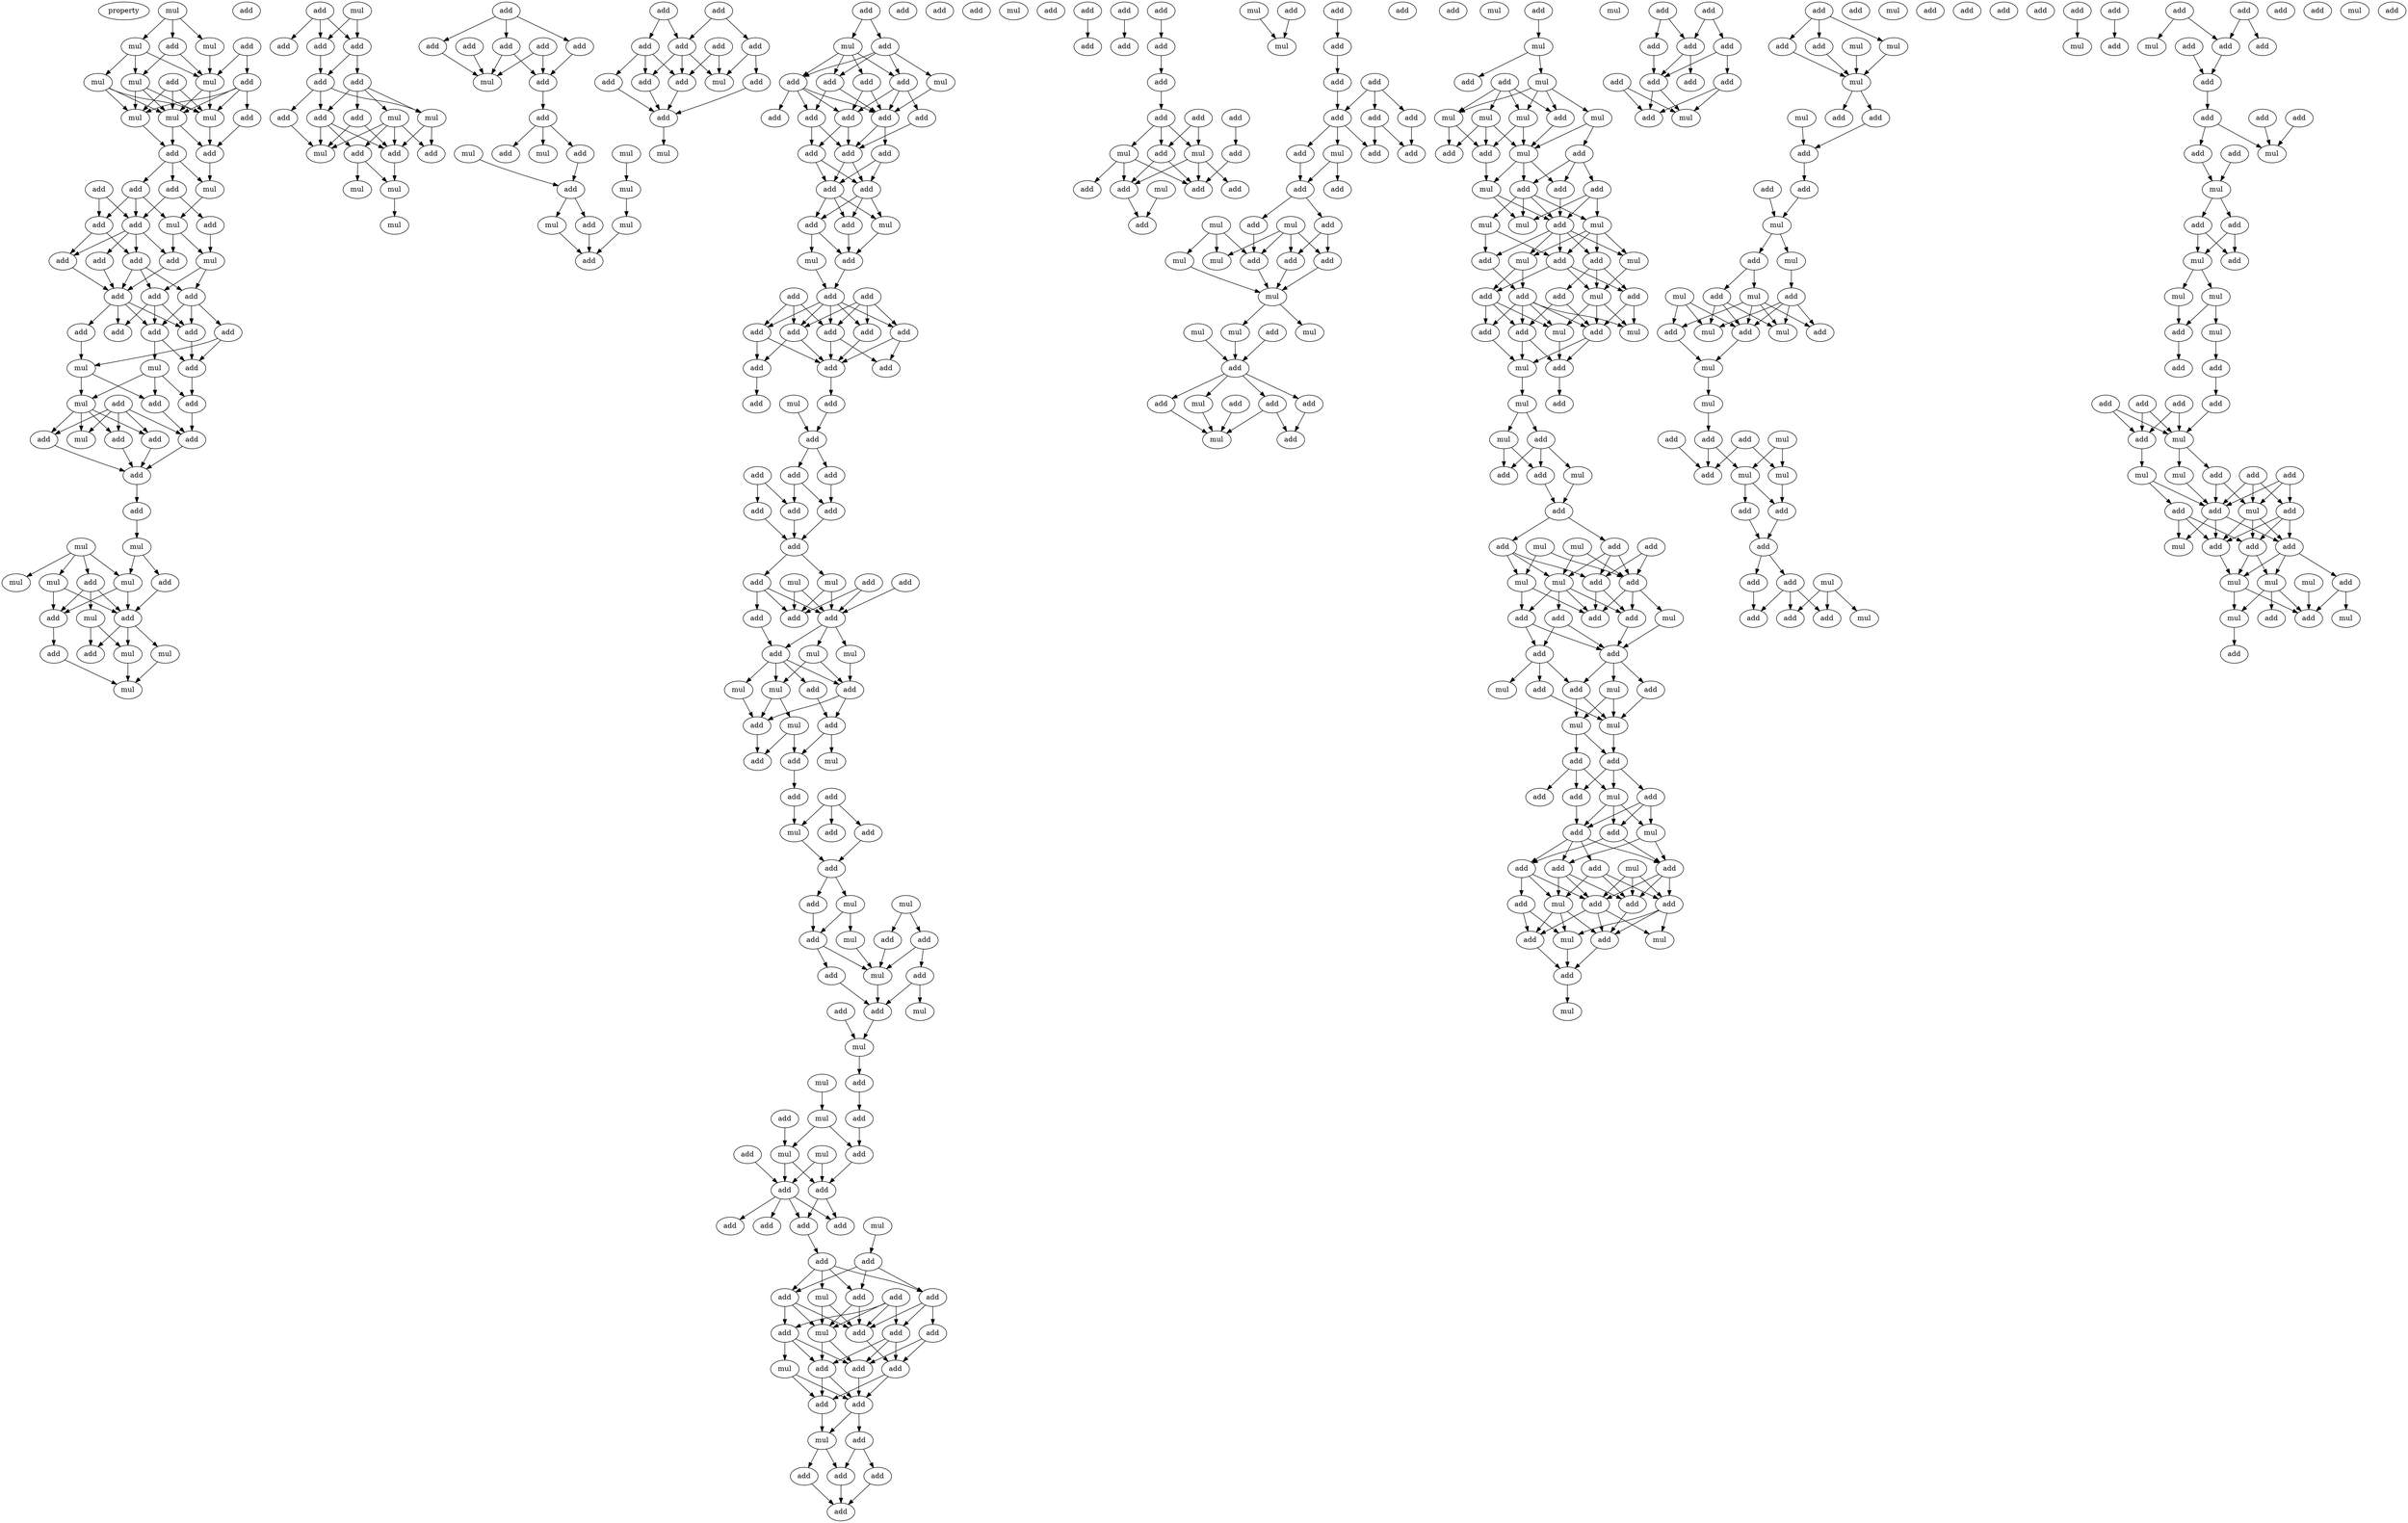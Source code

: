 digraph {
    node [fontcolor=black]
    property [mul=2,lf=1.3]
    0 [ label = mul ];
    1 [ label = mul ];
    2 [ label = add ];
    3 [ label = add ];
    4 [ label = mul ];
    5 [ label = add ];
    6 [ label = mul ];
    7 [ label = add ];
    8 [ label = mul ];
    9 [ label = mul ];
    10 [ label = add ];
    11 [ label = mul ];
    12 [ label = mul ];
    13 [ label = mul ];
    14 [ label = add ];
    15 [ label = add ];
    16 [ label = add ];
    17 [ label = add ];
    18 [ label = mul ];
    19 [ label = add ];
    20 [ label = add ];
    21 [ label = mul ];
    22 [ label = add ];
    23 [ label = add ];
    24 [ label = add ];
    25 [ label = mul ];
    26 [ label = add ];
    27 [ label = add ];
    28 [ label = add ];
    29 [ label = add ];
    30 [ label = add ];
    31 [ label = add ];
    32 [ label = add ];
    33 [ label = add ];
    34 [ label = add ];
    35 [ label = add ];
    36 [ label = add ];
    37 [ label = add ];
    38 [ label = mul ];
    39 [ label = mul ];
    40 [ label = add ];
    41 [ label = mul ];
    42 [ label = add ];
    43 [ label = add ];
    44 [ label = add ];
    45 [ label = add ];
    46 [ label = mul ];
    47 [ label = add ];
    48 [ label = add ];
    49 [ label = add ];
    50 [ label = add ];
    51 [ label = mul ];
    52 [ label = mul ];
    53 [ label = add ];
    54 [ label = mul ];
    55 [ label = add ];
    56 [ label = mul ];
    57 [ label = mul ];
    58 [ label = add ];
    59 [ label = mul ];
    60 [ label = add ];
    61 [ label = mul ];
    62 [ label = add ];
    63 [ label = add ];
    64 [ label = mul ];
    65 [ label = add ];
    66 [ label = mul ];
    67 [ label = add ];
    68 [ label = mul ];
    69 [ label = add ];
    70 [ label = add ];
    71 [ label = add ];
    72 [ label = add ];
    73 [ label = add ];
    74 [ label = mul ];
    75 [ label = mul ];
    76 [ label = add ];
    77 [ label = add ];
    78 [ label = add ];
    79 [ label = add ];
    80 [ label = mul ];
    81 [ label = add ];
    82 [ label = add ];
    83 [ label = mul ];
    84 [ label = mul ];
    85 [ label = mul ];
    86 [ label = add ];
    87 [ label = add ];
    88 [ label = add ];
    89 [ label = add ];
    90 [ label = add ];
    91 [ label = add ];
    92 [ label = mul ];
    93 [ label = add ];
    94 [ label = add ];
    95 [ label = add ];
    96 [ label = add ];
    97 [ label = mul ];
    98 [ label = mul ];
    99 [ label = mul ];
    100 [ label = add ];
    101 [ label = mul ];
    102 [ label = add ];
    103 [ label = mul ];
    104 [ label = mul ];
    105 [ label = add ];
    106 [ label = add ];
    107 [ label = add ];
    108 [ label = add ];
    109 [ label = add ];
    110 [ label = add ];
    111 [ label = add ];
    112 [ label = mul ];
    113 [ label = add ];
    114 [ label = add ];
    115 [ label = add ];
    116 [ label = add ];
    117 [ label = add ];
    118 [ label = mul ];
    119 [ label = add ];
    120 [ label = mul ];
    121 [ label = add ];
    122 [ label = add ];
    123 [ label = add ];
    124 [ label = mul ];
    125 [ label = add ];
    126 [ label = add ];
    127 [ label = add ];
    128 [ label = add ];
    129 [ label = add ];
    130 [ label = add ];
    131 [ label = add ];
    132 [ label = add ];
    133 [ label = add ];
    134 [ label = add ];
    135 [ label = add ];
    136 [ label = add ];
    137 [ label = add ];
    138 [ label = mul ];
    139 [ label = add ];
    140 [ label = mul ];
    141 [ label = add ];
    142 [ label = add ];
    143 [ label = add ];
    144 [ label = add ];
    145 [ label = add ];
    146 [ label = add ];
    147 [ label = add ];
    148 [ label = add ];
    149 [ label = add ];
    150 [ label = add ];
    151 [ label = add ];
    152 [ label = add ];
    153 [ label = add ];
    154 [ label = add ];
    155 [ label = mul ];
    156 [ label = add ];
    157 [ label = add ];
    158 [ label = add ];
    159 [ label = add ];
    160 [ label = add ];
    161 [ label = add ];
    162 [ label = add ];
    163 [ label = add ];
    164 [ label = add ];
    165 [ label = add ];
    166 [ label = add ];
    167 [ label = mul ];
    168 [ label = mul ];
    169 [ label = add ];
    170 [ label = add ];
    171 [ label = add ];
    172 [ label = add ];
    173 [ label = mul ];
    174 [ label = mul ];
    175 [ label = add ];
    176 [ label = mul ];
    177 [ label = add ];
    178 [ label = add ];
    179 [ label = mul ];
    180 [ label = add ];
    181 [ label = mul ];
    182 [ label = add ];
    183 [ label = mul ];
    184 [ label = add ];
    185 [ label = add ];
    186 [ label = add ];
    187 [ label = add ];
    188 [ label = add ];
    189 [ label = mul ];
    190 [ label = add ];
    191 [ label = add ];
    192 [ label = add ];
    193 [ label = add ];
    194 [ label = mul ];
    195 [ label = add ];
    196 [ label = mul ];
    197 [ label = mul ];
    198 [ label = add ];
    199 [ label = add ];
    200 [ label = add ];
    201 [ label = mul ];
    202 [ label = add ];
    203 [ label = add ];
    204 [ label = add ];
    205 [ label = mul ];
    206 [ label = add ];
    207 [ label = mul ];
    208 [ label = mul ];
    209 [ label = add ];
    210 [ label = mul ];
    211 [ label = add ];
    212 [ label = mul ];
    213 [ label = add ];
    214 [ label = mul ];
    215 [ label = add ];
    216 [ label = mul ];
    217 [ label = add ];
    218 [ label = add ];
    219 [ label = add ];
    220 [ label = add ];
    221 [ label = mul ];
    222 [ label = add ];
    223 [ label = add ];
    224 [ label = add ];
    225 [ label = add ];
    226 [ label = add ];
    227 [ label = add ];
    228 [ label = add ];
    229 [ label = mul ];
    230 [ label = add ];
    231 [ label = add ];
    232 [ label = add ];
    233 [ label = add ];
    234 [ label = add ];
    235 [ label = add ];
    236 [ label = mul ];
    237 [ label = add ];
    238 [ label = add ];
    239 [ label = mul ];
    240 [ label = add ];
    241 [ label = add ];
    242 [ label = add ];
    243 [ label = add ];
    244 [ label = mul ];
    245 [ label = add ];
    246 [ label = add ];
    247 [ label = add ];
    248 [ label = add ];
    249 [ label = add ];
    250 [ label = add ];
    251 [ label = add ];
    252 [ label = add ];
    253 [ label = add ];
    254 [ label = add ];
    255 [ label = mul ];
    256 [ label = add ];
    257 [ label = add ];
    258 [ label = mul ];
    259 [ label = add ];
    260 [ label = add ];
    261 [ label = add ];
    262 [ label = add ];
    263 [ label = mul ];
    264 [ label = add ];
    265 [ label = add ];
    266 [ label = mul ];
    267 [ label = add ];
    268 [ label = add ];
    269 [ label = mul ];
    270 [ label = add ];
    271 [ label = add ];
    272 [ label = add ];
    273 [ label = add ];
    274 [ label = add ];
    275 [ label = add ];
    276 [ label = add ];
    277 [ label = add ];
    278 [ label = add ];
    279 [ label = add ];
    280 [ label = add ];
    281 [ label = add ];
    282 [ label = mul ];
    283 [ label = add ];
    284 [ label = add ];
    285 [ label = add ];
    286 [ label = add ];
    287 [ label = add ];
    288 [ label = add ];
    289 [ label = add ];
    290 [ label = mul ];
    291 [ label = mul ];
    292 [ label = mul ];
    293 [ label = add ];
    294 [ label = mul ];
    295 [ label = add ];
    296 [ label = add ];
    297 [ label = mul ];
    298 [ label = mul ];
    299 [ label = mul ];
    300 [ label = mul ];
    301 [ label = add ];
    302 [ label = mul ];
    303 [ label = add ];
    304 [ label = add ];
    305 [ label = add ];
    306 [ label = mul ];
    307 [ label = add ];
    308 [ label = add ];
    309 [ label = add ];
    310 [ label = mul ];
    311 [ label = add ];
    312 [ label = mul ];
    313 [ label = add ];
    314 [ label = mul ];
    315 [ label = add ];
    316 [ label = mul ];
    317 [ label = mul ];
    318 [ label = add ];
    319 [ label = mul ];
    320 [ label = mul ];
    321 [ label = add ];
    322 [ label = mul ];
    323 [ label = add ];
    324 [ label = add ];
    325 [ label = mul ];
    326 [ label = add ];
    327 [ label = add ];
    328 [ label = add ];
    329 [ label = mul ];
    330 [ label = mul ];
    331 [ label = add ];
    332 [ label = mul ];
    333 [ label = mul ];
    334 [ label = add ];
    335 [ label = mul ];
    336 [ label = add ];
    337 [ label = add ];
    338 [ label = add ];
    339 [ label = mul ];
    340 [ label = add ];
    341 [ label = add ];
    342 [ label = add ];
    343 [ label = add ];
    344 [ label = add ];
    345 [ label = mul ];
    346 [ label = mul ];
    347 [ label = add ];
    348 [ label = mul ];
    349 [ label = add ];
    350 [ label = mul ];
    351 [ label = add ];
    352 [ label = mul ];
    353 [ label = add ];
    354 [ label = mul ];
    355 [ label = add ];
    356 [ label = mul ];
    357 [ label = add ];
    358 [ label = add ];
    359 [ label = mul ];
    360 [ label = add ];
    361 [ label = add ];
    362 [ label = mul ];
    363 [ label = add ];
    364 [ label = mul ];
    365 [ label = add ];
    366 [ label = add ];
    367 [ label = mul ];
    368 [ label = add ];
    369 [ label = add ];
    370 [ label = add ];
    371 [ label = mul ];
    372 [ label = add ];
    373 [ label = add ];
    374 [ label = add ];
    375 [ label = add ];
    376 [ label = mul ];
    377 [ label = add ];
    378 [ label = add ];
    379 [ label = mul ];
    380 [ label = mul ];
    381 [ label = mul ];
    382 [ label = add ];
    383 [ label = add ];
    384 [ label = add ];
    385 [ label = add ];
    386 [ label = add ];
    387 [ label = mul ];
    388 [ label = add ];
    389 [ label = add ];
    390 [ label = mul ];
    391 [ label = add ];
    392 [ label = mul ];
    393 [ label = add ];
    394 [ label = add ];
    395 [ label = add ];
    396 [ label = add ];
    397 [ label = mul ];
    398 [ label = add ];
    399 [ label = add ];
    400 [ label = add ];
    401 [ label = add ];
    402 [ label = mul ];
    403 [ label = add ];
    404 [ label = mul ];
    405 [ label = add ];
    406 [ label = add ];
    407 [ label = mul ];
    408 [ label = add ];
    409 [ label = add ];
    410 [ label = add ];
    411 [ label = add ];
    412 [ label = add ];
    413 [ label = add ];
    414 [ label = add ];
    415 [ label = add ];
    416 [ label = add ];
    417 [ label = mul ];
    418 [ label = add ];
    419 [ label = add ];
    420 [ label = add ];
    421 [ label = add ];
    422 [ label = mul ];
    423 [ label = mul ];
    424 [ label = mul ];
    425 [ label = mul ];
    426 [ label = add ];
    427 [ label = mul ];
    428 [ label = add ];
    429 [ label = add ];
    430 [ label = add ];
    431 [ label = add ];
    432 [ label = add ];
    433 [ label = add ];
    434 [ label = mul ];
    435 [ label = add ];
    436 [ label = mul ];
    437 [ label = add ];
    438 [ label = add ];
    439 [ label = mul ];
    440 [ label = mul ];
    441 [ label = add ];
    442 [ label = add ];
    443 [ label = add ];
    444 [ label = add ];
    445 [ label = mul ];
    446 [ label = mul ];
    447 [ label = mul ];
    448 [ label = mul ];
    449 [ label = add ];
    450 [ label = mul ];
    451 [ label = add ];
    452 [ label = add ];
    453 [ label = add ];
    454 [ label = mul ];
    455 [ label = mul ];
    456 [ label = add ];
    457 [ label = add ];
    458 [ label = add ];
    459 [ label = add ];
    460 [ label = add ];
    461 [ label = add ];
    462 [ label = mul ];
    463 [ label = add ];
    464 [ label = mul ];
    465 [ label = add ];
    466 [ label = add ];
    467 [ label = add ];
    468 [ label = mul ];
    469 [ label = add ];
    470 [ label = add ];
    471 [ label = add ];
    472 [ label = add ];
    473 [ label = add ];
    474 [ label = mul ];
    475 [ label = add ];
    476 [ label = add ];
    477 [ label = add ];
    478 [ label = add ];
    479 [ label = add ];
    480 [ label = add ];
    481 [ label = add ];
    482 [ label = add ];
    483 [ label = add ];
    484 [ label = add ];
    485 [ label = mul ];
    486 [ label = mul ];
    487 [ label = add ];
    488 [ label = add ];
    489 [ label = mul ];
    490 [ label = add ];
    491 [ label = mul ];
    492 [ label = mul ];
    493 [ label = mul ];
    494 [ label = mul ];
    495 [ label = add ];
    496 [ label = add ];
    497 [ label = add ];
    498 [ label = add ];
    499 [ label = add ];
    500 [ label = add ];
    501 [ label = add ];
    502 [ label = add ];
    503 [ label = mul ];
    504 [ label = add ];
    505 [ label = mul ];
    506 [ label = mul ];
    507 [ label = add ];
    508 [ label = add ];
    509 [ label = add ];
    510 [ label = add ];
    511 [ label = mul ];
    512 [ label = add ];
    513 [ label = add ];
    514 [ label = mul ];
    515 [ label = add ];
    516 [ label = add ];
    517 [ label = add ];
    518 [ label = mul ];
    519 [ label = mul ];
    520 [ label = add ];
    521 [ label = mul ];
    522 [ label = add ];
    523 [ label = add ];
    524 [ label = mul ];
    525 [ label = mul ];
    526 [ label = add ];
    0 -> 1 [ name = 0 ];
    0 -> 2 [ name = 1 ];
    0 -> 4 [ name = 2 ];
    1 -> 6 [ name = 3 ];
    1 -> 8 [ name = 4 ];
    1 -> 9 [ name = 5 ];
    2 -> 6 [ name = 6 ];
    2 -> 8 [ name = 7 ];
    3 -> 5 [ name = 8 ];
    3 -> 6 [ name = 9 ];
    4 -> 6 [ name = 10 ];
    5 -> 10 [ name = 11 ];
    5 -> 11 [ name = 12 ];
    5 -> 12 [ name = 13 ];
    5 -> 13 [ name = 14 ];
    6 -> 12 [ name = 15 ];
    6 -> 13 [ name = 16 ];
    7 -> 11 [ name = 17 ];
    7 -> 12 [ name = 18 ];
    7 -> 13 [ name = 19 ];
    8 -> 11 [ name = 20 ];
    8 -> 12 [ name = 21 ];
    8 -> 13 [ name = 22 ];
    9 -> 11 [ name = 23 ];
    9 -> 12 [ name = 24 ];
    9 -> 13 [ name = 25 ];
    10 -> 14 [ name = 26 ];
    11 -> 15 [ name = 27 ];
    12 -> 14 [ name = 28 ];
    13 -> 14 [ name = 29 ];
    13 -> 15 [ name = 30 ];
    14 -> 18 [ name = 31 ];
    15 -> 16 [ name = 32 ];
    15 -> 17 [ name = 33 ];
    15 -> 18 [ name = 34 ];
    16 -> 20 [ name = 35 ];
    16 -> 21 [ name = 36 ];
    16 -> 22 [ name = 37 ];
    17 -> 20 [ name = 38 ];
    17 -> 23 [ name = 39 ];
    18 -> 21 [ name = 40 ];
    19 -> 20 [ name = 41 ];
    19 -> 22 [ name = 42 ];
    20 -> 24 [ name = 43 ];
    20 -> 26 [ name = 44 ];
    20 -> 27 [ name = 45 ];
    20 -> 28 [ name = 46 ];
    21 -> 24 [ name = 47 ];
    21 -> 25 [ name = 48 ];
    22 -> 27 [ name = 49 ];
    22 -> 28 [ name = 50 ];
    23 -> 25 [ name = 51 ];
    24 -> 30 [ name = 52 ];
    25 -> 29 [ name = 53 ];
    25 -> 31 [ name = 54 ];
    26 -> 30 [ name = 55 ];
    27 -> 30 [ name = 56 ];
    28 -> 29 [ name = 57 ];
    28 -> 30 [ name = 58 ];
    28 -> 31 [ name = 59 ];
    29 -> 33 [ name = 60 ];
    29 -> 35 [ name = 61 ];
    29 -> 36 [ name = 62 ];
    30 -> 32 [ name = 63 ];
    30 -> 33 [ name = 64 ];
    30 -> 34 [ name = 65 ];
    30 -> 35 [ name = 66 ];
    31 -> 32 [ name = 67 ];
    31 -> 33 [ name = 68 ];
    31 -> 35 [ name = 69 ];
    33 -> 37 [ name = 70 ];
    34 -> 39 [ name = 71 ];
    35 -> 37 [ name = 72 ];
    35 -> 38 [ name = 73 ];
    36 -> 37 [ name = 74 ];
    36 -> 39 [ name = 75 ];
    37 -> 40 [ name = 76 ];
    38 -> 40 [ name = 77 ];
    38 -> 41 [ name = 78 ];
    38 -> 42 [ name = 79 ];
    39 -> 41 [ name = 80 ];
    39 -> 42 [ name = 81 ];
    40 -> 48 [ name = 82 ];
    41 -> 44 [ name = 83 ];
    41 -> 45 [ name = 84 ];
    41 -> 46 [ name = 85 ];
    41 -> 47 [ name = 86 ];
    42 -> 48 [ name = 87 ];
    43 -> 44 [ name = 88 ];
    43 -> 45 [ name = 89 ];
    43 -> 46 [ name = 90 ];
    43 -> 47 [ name = 91 ];
    43 -> 48 [ name = 92 ];
    44 -> 49 [ name = 93 ];
    45 -> 49 [ name = 94 ];
    47 -> 49 [ name = 95 ];
    48 -> 49 [ name = 96 ];
    49 -> 50 [ name = 97 ];
    50 -> 52 [ name = 98 ];
    51 -> 53 [ name = 99 ];
    51 -> 54 [ name = 100 ];
    51 -> 56 [ name = 101 ];
    51 -> 57 [ name = 102 ];
    52 -> 55 [ name = 103 ];
    52 -> 56 [ name = 104 ];
    53 -> 58 [ name = 105 ];
    53 -> 59 [ name = 106 ];
    53 -> 60 [ name = 107 ];
    54 -> 58 [ name = 108 ];
    54 -> 60 [ name = 109 ];
    55 -> 60 [ name = 110 ];
    56 -> 58 [ name = 111 ];
    56 -> 60 [ name = 112 ];
    58 -> 62 [ name = 113 ];
    59 -> 61 [ name = 114 ];
    59 -> 65 [ name = 115 ];
    60 -> 61 [ name = 116 ];
    60 -> 64 [ name = 117 ];
    60 -> 65 [ name = 118 ];
    61 -> 66 [ name = 119 ];
    62 -> 66 [ name = 120 ];
    64 -> 66 [ name = 121 ];
    67 -> 69 [ name = 122 ];
    67 -> 70 [ name = 123 ];
    67 -> 71 [ name = 124 ];
    68 -> 70 [ name = 125 ];
    68 -> 71 [ name = 126 ];
    70 -> 72 [ name = 127 ];
    71 -> 72 [ name = 128 ];
    71 -> 73 [ name = 129 ];
    72 -> 74 [ name = 130 ];
    72 -> 77 [ name = 131 ];
    72 -> 78 [ name = 132 ];
    73 -> 74 [ name = 133 ];
    73 -> 75 [ name = 134 ];
    73 -> 76 [ name = 135 ];
    73 -> 77 [ name = 136 ];
    74 -> 79 [ name = 137 ];
    74 -> 82 [ name = 138 ];
    75 -> 79 [ name = 139 ];
    75 -> 80 [ name = 140 ];
    75 -> 81 [ name = 141 ];
    75 -> 82 [ name = 142 ];
    76 -> 79 [ name = 143 ];
    76 -> 80 [ name = 144 ];
    77 -> 79 [ name = 145 ];
    77 -> 80 [ name = 146 ];
    77 -> 81 [ name = 147 ];
    78 -> 80 [ name = 148 ];
    79 -> 83 [ name = 149 ];
    81 -> 83 [ name = 150 ];
    81 -> 84 [ name = 151 ];
    83 -> 85 [ name = 152 ];
    86 -> 87 [ name = 153 ];
    86 -> 89 [ name = 154 ];
    86 -> 90 [ name = 155 ];
    87 -> 92 [ name = 156 ];
    87 -> 93 [ name = 157 ];
    88 -> 92 [ name = 158 ];
    89 -> 92 [ name = 159 ];
    90 -> 93 [ name = 160 ];
    91 -> 92 [ name = 161 ];
    91 -> 93 [ name = 162 ];
    93 -> 94 [ name = 163 ];
    94 -> 95 [ name = 164 ];
    94 -> 96 [ name = 165 ];
    94 -> 97 [ name = 166 ];
    95 -> 100 [ name = 167 ];
    98 -> 100 [ name = 168 ];
    99 -> 101 [ name = 169 ];
    100 -> 102 [ name = 170 ];
    100 -> 104 [ name = 171 ];
    101 -> 103 [ name = 172 ];
    102 -> 105 [ name = 173 ];
    103 -> 105 [ name = 174 ];
    104 -> 105 [ name = 175 ];
    106 -> 109 [ name = 176 ];
    106 -> 110 [ name = 177 ];
    107 -> 109 [ name = 178 ];
    107 -> 111 [ name = 179 ];
    108 -> 112 [ name = 180 ];
    108 -> 116 [ name = 181 ];
    109 -> 112 [ name = 182 ];
    109 -> 114 [ name = 183 ];
    109 -> 116 [ name = 184 ];
    110 -> 112 [ name = 185 ];
    110 -> 113 [ name = 186 ];
    111 -> 114 [ name = 187 ];
    111 -> 115 [ name = 188 ];
    111 -> 116 [ name = 189 ];
    113 -> 117 [ name = 190 ];
    114 -> 117 [ name = 191 ];
    115 -> 117 [ name = 192 ];
    116 -> 117 [ name = 193 ];
    117 -> 118 [ name = 194 ];
    119 -> 120 [ name = 195 ];
    119 -> 121 [ name = 196 ];
    120 -> 122 [ name = 197 ];
    120 -> 123 [ name = 198 ];
    120 -> 125 [ name = 199 ];
    120 -> 126 [ name = 200 ];
    121 -> 123 [ name = 201 ];
    121 -> 124 [ name = 202 ];
    121 -> 125 [ name = 203 ];
    121 -> 126 [ name = 204 ];
    122 -> 128 [ name = 205 ];
    122 -> 130 [ name = 206 ];
    123 -> 127 [ name = 207 ];
    123 -> 130 [ name = 208 ];
    124 -> 130 [ name = 209 ];
    125 -> 127 [ name = 210 ];
    125 -> 128 [ name = 211 ];
    125 -> 129 [ name = 212 ];
    125 -> 130 [ name = 213 ];
    126 -> 128 [ name = 214 ];
    126 -> 130 [ name = 215 ];
    126 -> 131 [ name = 216 ];
    127 -> 132 [ name = 217 ];
    127 -> 134 [ name = 218 ];
    128 -> 132 [ name = 219 ];
    128 -> 134 [ name = 220 ];
    130 -> 133 [ name = 221 ];
    130 -> 134 [ name = 222 ];
    131 -> 134 [ name = 223 ];
    132 -> 135 [ name = 224 ];
    132 -> 136 [ name = 225 ];
    133 -> 135 [ name = 226 ];
    133 -> 136 [ name = 227 ];
    134 -> 135 [ name = 228 ];
    134 -> 136 [ name = 229 ];
    135 -> 137 [ name = 230 ];
    135 -> 138 [ name = 231 ];
    135 -> 139 [ name = 232 ];
    136 -> 137 [ name = 233 ];
    136 -> 138 [ name = 234 ];
    136 -> 139 [ name = 235 ];
    137 -> 140 [ name = 236 ];
    137 -> 141 [ name = 237 ];
    138 -> 141 [ name = 238 ];
    139 -> 141 [ name = 239 ];
    140 -> 142 [ name = 240 ];
    141 -> 142 [ name = 241 ];
    142 -> 145 [ name = 242 ];
    142 -> 146 [ name = 243 ];
    142 -> 147 [ name = 244 ];
    142 -> 148 [ name = 245 ];
    142 -> 149 [ name = 246 ];
    143 -> 145 [ name = 247 ];
    143 -> 148 [ name = 248 ];
    143 -> 149 [ name = 249 ];
    144 -> 145 [ name = 250 ];
    144 -> 146 [ name = 251 ];
    144 -> 147 [ name = 252 ];
    144 -> 148 [ name = 253 ];
    145 -> 150 [ name = 254 ];
    145 -> 151 [ name = 255 ];
    146 -> 151 [ name = 256 ];
    146 -> 152 [ name = 257 ];
    147 -> 151 [ name = 258 ];
    148 -> 151 [ name = 259 ];
    148 -> 152 [ name = 260 ];
    149 -> 150 [ name = 261 ];
    149 -> 151 [ name = 262 ];
    150 -> 154 [ name = 263 ];
    151 -> 153 [ name = 264 ];
    153 -> 156 [ name = 265 ];
    155 -> 156 [ name = 266 ];
    156 -> 158 [ name = 267 ];
    156 -> 160 [ name = 268 ];
    157 -> 161 [ name = 269 ];
    157 -> 162 [ name = 270 ];
    158 -> 163 [ name = 271 ];
    160 -> 161 [ name = 272 ];
    160 -> 163 [ name = 273 ];
    161 -> 164 [ name = 274 ];
    162 -> 164 [ name = 275 ];
    163 -> 164 [ name = 276 ];
    164 -> 167 [ name = 277 ];
    164 -> 169 [ name = 278 ];
    165 -> 172 [ name = 279 ];
    166 -> 171 [ name = 280 ];
    166 -> 172 [ name = 281 ];
    167 -> 171 [ name = 282 ];
    167 -> 172 [ name = 283 ];
    168 -> 171 [ name = 284 ];
    168 -> 172 [ name = 285 ];
    169 -> 170 [ name = 286 ];
    169 -> 171 [ name = 287 ];
    169 -> 172 [ name = 288 ];
    170 -> 175 [ name = 289 ];
    172 -> 173 [ name = 290 ];
    172 -> 174 [ name = 291 ];
    172 -> 175 [ name = 292 ];
    173 -> 177 [ name = 293 ];
    174 -> 177 [ name = 294 ];
    174 -> 179 [ name = 295 ];
    175 -> 176 [ name = 296 ];
    175 -> 177 [ name = 297 ];
    175 -> 178 [ name = 298 ];
    175 -> 179 [ name = 299 ];
    176 -> 182 [ name = 300 ];
    177 -> 180 [ name = 301 ];
    177 -> 182 [ name = 302 ];
    178 -> 180 [ name = 303 ];
    179 -> 181 [ name = 304 ];
    179 -> 182 [ name = 305 ];
    180 -> 183 [ name = 306 ];
    180 -> 184 [ name = 307 ];
    181 -> 184 [ name = 308 ];
    181 -> 185 [ name = 309 ];
    182 -> 185 [ name = 310 ];
    184 -> 186 [ name = 311 ];
    186 -> 189 [ name = 312 ];
    187 -> 189 [ name = 313 ];
    187 -> 191 [ name = 314 ];
    187 -> 192 [ name = 315 ];
    189 -> 193 [ name = 316 ];
    191 -> 193 [ name = 317 ];
    193 -> 194 [ name = 318 ];
    193 -> 195 [ name = 319 ];
    194 -> 197 [ name = 320 ];
    194 -> 198 [ name = 321 ];
    195 -> 198 [ name = 322 ];
    196 -> 199 [ name = 323 ];
    196 -> 200 [ name = 324 ];
    197 -> 201 [ name = 325 ];
    198 -> 201 [ name = 326 ];
    198 -> 203 [ name = 327 ];
    199 -> 201 [ name = 328 ];
    199 -> 202 [ name = 329 ];
    200 -> 201 [ name = 330 ];
    201 -> 204 [ name = 331 ];
    202 -> 204 [ name = 332 ];
    202 -> 207 [ name = 333 ];
    203 -> 204 [ name = 334 ];
    204 -> 208 [ name = 335 ];
    206 -> 208 [ name = 336 ];
    208 -> 209 [ name = 337 ];
    209 -> 211 [ name = 338 ];
    210 -> 212 [ name = 339 ];
    211 -> 217 [ name = 340 ];
    212 -> 214 [ name = 341 ];
    212 -> 217 [ name = 342 ];
    213 -> 214 [ name = 343 ];
    214 -> 218 [ name = 344 ];
    214 -> 219 [ name = 345 ];
    215 -> 218 [ name = 346 ];
    216 -> 218 [ name = 347 ];
    216 -> 219 [ name = 348 ];
    217 -> 219 [ name = 349 ];
    218 -> 220 [ name = 350 ];
    218 -> 222 [ name = 351 ];
    218 -> 223 [ name = 352 ];
    218 -> 224 [ name = 353 ];
    219 -> 220 [ name = 354 ];
    219 -> 224 [ name = 355 ];
    220 -> 225 [ name = 356 ];
    221 -> 226 [ name = 357 ];
    225 -> 227 [ name = 358 ];
    225 -> 229 [ name = 359 ];
    225 -> 230 [ name = 360 ];
    225 -> 231 [ name = 361 ];
    226 -> 227 [ name = 362 ];
    226 -> 230 [ name = 363 ];
    226 -> 231 [ name = 364 ];
    227 -> 232 [ name = 365 ];
    227 -> 234 [ name = 366 ];
    227 -> 235 [ name = 367 ];
    228 -> 232 [ name = 368 ];
    228 -> 233 [ name = 369 ];
    228 -> 234 [ name = 370 ];
    228 -> 236 [ name = 371 ];
    229 -> 234 [ name = 372 ];
    229 -> 236 [ name = 373 ];
    230 -> 233 [ name = 374 ];
    230 -> 234 [ name = 375 ];
    230 -> 236 [ name = 376 ];
    231 -> 234 [ name = 377 ];
    231 -> 236 [ name = 378 ];
    232 -> 237 [ name = 379 ];
    232 -> 238 [ name = 380 ];
    232 -> 240 [ name = 381 ];
    233 -> 238 [ name = 382 ];
    233 -> 239 [ name = 383 ];
    233 -> 240 [ name = 384 ];
    234 -> 237 [ name = 385 ];
    235 -> 237 [ name = 386 ];
    235 -> 238 [ name = 387 ];
    236 -> 238 [ name = 388 ];
    236 -> 240 [ name = 389 ];
    237 -> 241 [ name = 390 ];
    237 -> 242 [ name = 391 ];
    238 -> 241 [ name = 392 ];
    239 -> 241 [ name = 393 ];
    239 -> 242 [ name = 394 ];
    240 -> 241 [ name = 395 ];
    240 -> 242 [ name = 396 ];
    241 -> 243 [ name = 397 ];
    241 -> 244 [ name = 398 ];
    242 -> 244 [ name = 399 ];
    243 -> 245 [ name = 400 ];
    243 -> 247 [ name = 401 ];
    244 -> 245 [ name = 402 ];
    244 -> 246 [ name = 403 ];
    245 -> 248 [ name = 404 ];
    246 -> 248 [ name = 405 ];
    247 -> 248 [ name = 406 ];
    250 -> 251 [ name = 407 ];
    252 -> 253 [ name = 408 ];
    254 -> 257 [ name = 409 ];
    255 -> 258 [ name = 410 ];
    256 -> 258 [ name = 411 ];
    257 -> 259 [ name = 412 ];
    259 -> 261 [ name = 413 ];
    260 -> 265 [ name = 414 ];
    260 -> 266 [ name = 415 ];
    261 -> 263 [ name = 416 ];
    261 -> 265 [ name = 417 ];
    261 -> 266 [ name = 418 ];
    262 -> 264 [ name = 419 ];
    263 -> 267 [ name = 420 ];
    263 -> 270 [ name = 421 ];
    263 -> 271 [ name = 422 ];
    264 -> 271 [ name = 423 ];
    265 -> 267 [ name = 424 ];
    265 -> 271 [ name = 425 ];
    266 -> 267 [ name = 426 ];
    266 -> 268 [ name = 427 ];
    266 -> 271 [ name = 428 ];
    267 -> 272 [ name = 429 ];
    269 -> 272 [ name = 430 ];
    273 -> 275 [ name = 431 ];
    275 -> 278 [ name = 432 ];
    277 -> 279 [ name = 433 ];
    277 -> 280 [ name = 434 ];
    277 -> 281 [ name = 435 ];
    278 -> 279 [ name = 436 ];
    279 -> 282 [ name = 437 ];
    279 -> 283 [ name = 438 ];
    279 -> 284 [ name = 439 ];
    280 -> 285 [ name = 440 ];
    281 -> 284 [ name = 441 ];
    281 -> 285 [ name = 442 ];
    282 -> 286 [ name = 443 ];
    282 -> 287 [ name = 444 ];
    283 -> 286 [ name = 445 ];
    286 -> 288 [ name = 446 ];
    286 -> 289 [ name = 447 ];
    288 -> 295 [ name = 448 ];
    288 -> 296 [ name = 449 ];
    289 -> 293 [ name = 450 ];
    290 -> 292 [ name = 451 ];
    290 -> 293 [ name = 452 ];
    290 -> 294 [ name = 453 ];
    291 -> 293 [ name = 454 ];
    291 -> 294 [ name = 455 ];
    291 -> 295 [ name = 456 ];
    291 -> 296 [ name = 457 ];
    292 -> 297 [ name = 458 ];
    293 -> 297 [ name = 459 ];
    295 -> 297 [ name = 460 ];
    296 -> 297 [ name = 461 ];
    297 -> 300 [ name = 462 ];
    297 -> 302 [ name = 463 ];
    299 -> 303 [ name = 464 ];
    300 -> 303 [ name = 465 ];
    301 -> 303 [ name = 466 ];
    303 -> 304 [ name = 467 ];
    303 -> 305 [ name = 468 ];
    303 -> 306 [ name = 469 ];
    303 -> 308 [ name = 470 ];
    304 -> 309 [ name = 471 ];
    305 -> 310 [ name = 472 ];
    306 -> 310 [ name = 473 ];
    307 -> 310 [ name = 474 ];
    308 -> 309 [ name = 475 ];
    308 -> 310 [ name = 476 ];
    311 -> 312 [ name = 477 ];
    312 -> 314 [ name = 478 ];
    312 -> 315 [ name = 479 ];
    313 -> 316 [ name = 480 ];
    313 -> 318 [ name = 481 ];
    313 -> 319 [ name = 482 ];
    313 -> 320 [ name = 483 ];
    314 -> 316 [ name = 484 ];
    314 -> 317 [ name = 485 ];
    314 -> 318 [ name = 486 ];
    314 -> 319 [ name = 487 ];
    316 -> 321 [ name = 488 ];
    316 -> 323 [ name = 489 ];
    317 -> 322 [ name = 490 ];
    317 -> 324 [ name = 491 ];
    318 -> 322 [ name = 492 ];
    319 -> 321 [ name = 493 ];
    319 -> 322 [ name = 494 ];
    320 -> 321 [ name = 495 ];
    320 -> 322 [ name = 496 ];
    320 -> 323 [ name = 497 ];
    321 -> 325 [ name = 498 ];
    322 -> 325 [ name = 499 ];
    322 -> 326 [ name = 500 ];
    322 -> 327 [ name = 501 ];
    324 -> 326 [ name = 502 ];
    324 -> 327 [ name = 503 ];
    324 -> 328 [ name = 504 ];
    325 -> 331 [ name = 505 ];
    325 -> 332 [ name = 506 ];
    326 -> 329 [ name = 507 ];
    326 -> 330 [ name = 508 ];
    326 -> 331 [ name = 509 ];
    326 -> 332 [ name = 510 ];
    327 -> 331 [ name = 511 ];
    328 -> 329 [ name = 512 ];
    328 -> 331 [ name = 513 ];
    328 -> 332 [ name = 514 ];
    329 -> 333 [ name = 515 ];
    329 -> 334 [ name = 516 ];
    329 -> 335 [ name = 517 ];
    329 -> 336 [ name = 518 ];
    330 -> 334 [ name = 519 ];
    330 -> 337 [ name = 520 ];
    331 -> 333 [ name = 521 ];
    331 -> 334 [ name = 522 ];
    331 -> 335 [ name = 523 ];
    331 -> 336 [ name = 524 ];
    331 -> 337 [ name = 525 ];
    333 -> 339 [ name = 526 ];
    334 -> 339 [ name = 527 ];
    334 -> 341 [ name = 528 ];
    334 -> 342 [ name = 529 ];
    335 -> 340 [ name = 530 ];
    335 -> 342 [ name = 531 ];
    336 -> 338 [ name = 532 ];
    336 -> 339 [ name = 533 ];
    336 -> 341 [ name = 534 ];
    337 -> 340 [ name = 535 ];
    338 -> 344 [ name = 536 ];
    338 -> 347 [ name = 537 ];
    339 -> 345 [ name = 538 ];
    339 -> 346 [ name = 539 ];
    339 -> 347 [ name = 540 ];
    340 -> 343 [ name = 541 ];
    340 -> 344 [ name = 542 ];
    340 -> 345 [ name = 543 ];
    340 -> 346 [ name = 544 ];
    340 -> 347 [ name = 545 ];
    341 -> 345 [ name = 546 ];
    341 -> 347 [ name = 547 ];
    342 -> 343 [ name = 548 ];
    342 -> 344 [ name = 549 ];
    342 -> 346 [ name = 550 ];
    343 -> 348 [ name = 551 ];
    344 -> 348 [ name = 552 ];
    344 -> 349 [ name = 553 ];
    346 -> 349 [ name = 554 ];
    347 -> 348 [ name = 555 ];
    347 -> 349 [ name = 556 ];
    348 -> 350 [ name = 557 ];
    349 -> 351 [ name = 558 ];
    350 -> 352 [ name = 559 ];
    350 -> 353 [ name = 560 ];
    352 -> 355 [ name = 561 ];
    352 -> 357 [ name = 562 ];
    353 -> 355 [ name = 563 ];
    353 -> 356 [ name = 564 ];
    353 -> 357 [ name = 565 ];
    355 -> 358 [ name = 566 ];
    356 -> 358 [ name = 567 ];
    358 -> 360 [ name = 568 ];
    358 -> 363 [ name = 569 ];
    359 -> 365 [ name = 570 ];
    359 -> 367 [ name = 571 ];
    360 -> 364 [ name = 572 ];
    360 -> 366 [ name = 573 ];
    360 -> 367 [ name = 574 ];
    361 -> 365 [ name = 575 ];
    361 -> 366 [ name = 576 ];
    362 -> 364 [ name = 577 ];
    362 -> 365 [ name = 578 ];
    363 -> 364 [ name = 579 ];
    363 -> 365 [ name = 580 ];
    363 -> 366 [ name = 581 ];
    364 -> 368 [ name = 582 ];
    364 -> 369 [ name = 583 ];
    364 -> 370 [ name = 584 ];
    364 -> 372 [ name = 585 ];
    365 -> 369 [ name = 586 ];
    365 -> 371 [ name = 587 ];
    365 -> 372 [ name = 588 ];
    366 -> 369 [ name = 589 ];
    366 -> 372 [ name = 590 ];
    367 -> 370 [ name = 591 ];
    367 -> 372 [ name = 592 ];
    368 -> 373 [ name = 593 ];
    368 -> 374 [ name = 594 ];
    369 -> 373 [ name = 595 ];
    370 -> 373 [ name = 596 ];
    370 -> 374 [ name = 597 ];
    371 -> 373 [ name = 598 ];
    373 -> 375 [ name = 599 ];
    373 -> 376 [ name = 600 ];
    373 -> 378 [ name = 601 ];
    374 -> 377 [ name = 602 ];
    374 -> 378 [ name = 603 ];
    374 -> 379 [ name = 604 ];
    375 -> 380 [ name = 605 ];
    376 -> 380 [ name = 606 ];
    376 -> 381 [ name = 607 ];
    377 -> 380 [ name = 608 ];
    378 -> 380 [ name = 609 ];
    378 -> 381 [ name = 610 ];
    380 -> 383 [ name = 611 ];
    381 -> 382 [ name = 612 ];
    381 -> 383 [ name = 613 ];
    382 -> 384 [ name = 614 ];
    382 -> 386 [ name = 615 ];
    382 -> 387 [ name = 616 ];
    383 -> 384 [ name = 617 ];
    383 -> 385 [ name = 618 ];
    383 -> 387 [ name = 619 ];
    384 -> 389 [ name = 620 ];
    385 -> 388 [ name = 621 ];
    385 -> 389 [ name = 622 ];
    385 -> 390 [ name = 623 ];
    387 -> 388 [ name = 624 ];
    387 -> 389 [ name = 625 ];
    387 -> 390 [ name = 626 ];
    388 -> 391 [ name = 627 ];
    388 -> 395 [ name = 628 ];
    389 -> 391 [ name = 629 ];
    389 -> 393 [ name = 630 ];
    389 -> 394 [ name = 631 ];
    389 -> 395 [ name = 632 ];
    390 -> 393 [ name = 633 ];
    390 -> 395 [ name = 634 ];
    391 -> 396 [ name = 635 ];
    391 -> 397 [ name = 636 ];
    391 -> 398 [ name = 637 ];
    392 -> 398 [ name = 638 ];
    392 -> 399 [ name = 639 ];
    392 -> 400 [ name = 640 ];
    393 -> 397 [ name = 641 ];
    393 -> 398 [ name = 642 ];
    393 -> 400 [ name = 643 ];
    394 -> 397 [ name = 644 ];
    394 -> 399 [ name = 645 ];
    394 -> 400 [ name = 646 ];
    395 -> 398 [ name = 647 ];
    395 -> 399 [ name = 648 ];
    395 -> 400 [ name = 649 ];
    396 -> 403 [ name = 650 ];
    396 -> 404 [ name = 651 ];
    397 -> 401 [ name = 652 ];
    397 -> 403 [ name = 653 ];
    397 -> 404 [ name = 654 ];
    398 -> 401 [ name = 655 ];
    398 -> 402 [ name = 656 ];
    398 -> 403 [ name = 657 ];
    399 -> 401 [ name = 658 ];
    399 -> 402 [ name = 659 ];
    399 -> 404 [ name = 660 ];
    400 -> 401 [ name = 661 ];
    401 -> 405 [ name = 662 ];
    403 -> 405 [ name = 663 ];
    404 -> 405 [ name = 664 ];
    405 -> 407 [ name = 665 ];
    406 -> 409 [ name = 666 ];
    406 -> 410 [ name = 667 ];
    408 -> 409 [ name = 668 ];
    408 -> 411 [ name = 669 ];
    409 -> 413 [ name = 670 ];
    409 -> 414 [ name = 671 ];
    410 -> 414 [ name = 672 ];
    411 -> 412 [ name = 673 ];
    411 -> 414 [ name = 674 ];
    412 -> 416 [ name = 675 ];
    412 -> 417 [ name = 676 ];
    414 -> 416 [ name = 677 ];
    414 -> 417 [ name = 678 ];
    415 -> 416 [ name = 679 ];
    415 -> 417 [ name = 680 ];
    418 -> 420 [ name = 681 ];
    418 -> 421 [ name = 682 ];
    418 -> 423 [ name = 683 ];
    420 -> 424 [ name = 684 ];
    421 -> 424 [ name = 685 ];
    422 -> 424 [ name = 686 ];
    423 -> 424 [ name = 687 ];
    424 -> 426 [ name = 688 ];
    424 -> 429 [ name = 689 ];
    425 -> 430 [ name = 690 ];
    429 -> 430 [ name = 691 ];
    430 -> 433 [ name = 692 ];
    431 -> 434 [ name = 693 ];
    433 -> 434 [ name = 694 ];
    434 -> 436 [ name = 695 ];
    434 -> 437 [ name = 696 ];
    436 -> 438 [ name = 697 ];
    437 -> 439 [ name = 698 ];
    437 -> 441 [ name = 699 ];
    438 -> 443 [ name = 700 ];
    438 -> 444 [ name = 701 ];
    438 -> 445 [ name = 702 ];
    438 -> 446 [ name = 703 ];
    439 -> 442 [ name = 704 ];
    439 -> 443 [ name = 705 ];
    439 -> 444 [ name = 706 ];
    439 -> 446 [ name = 707 ];
    440 -> 442 [ name = 708 ];
    440 -> 443 [ name = 709 ];
    440 -> 445 [ name = 710 ];
    441 -> 443 [ name = 711 ];
    441 -> 445 [ name = 712 ];
    441 -> 446 [ name = 713 ];
    442 -> 447 [ name = 714 ];
    443 -> 447 [ name = 715 ];
    447 -> 448 [ name = 716 ];
    448 -> 449 [ name = 717 ];
    449 -> 453 [ name = 718 ];
    449 -> 454 [ name = 719 ];
    450 -> 454 [ name = 720 ];
    450 -> 455 [ name = 721 ];
    451 -> 453 [ name = 722 ];
    452 -> 453 [ name = 723 ];
    452 -> 455 [ name = 724 ];
    454 -> 456 [ name = 725 ];
    454 -> 457 [ name = 726 ];
    455 -> 456 [ name = 727 ];
    456 -> 458 [ name = 728 ];
    457 -> 458 [ name = 729 ];
    458 -> 459 [ name = 730 ];
    458 -> 461 [ name = 731 ];
    459 -> 465 [ name = 732 ];
    461 -> 463 [ name = 733 ];
    461 -> 465 [ name = 734 ];
    461 -> 466 [ name = 735 ];
    462 -> 463 [ name = 736 ];
    462 -> 464 [ name = 737 ];
    462 -> 466 [ name = 738 ];
    467 -> 468 [ name = 739 ];
    469 -> 470 [ name = 740 ];
    471 -> 474 [ name = 741 ];
    471 -> 477 [ name = 742 ];
    472 -> 475 [ name = 743 ];
    472 -> 477 [ name = 744 ];
    473 -> 478 [ name = 745 ];
    477 -> 478 [ name = 746 ];
    478 -> 480 [ name = 747 ];
    479 -> 485 [ name = 748 ];
    480 -> 484 [ name = 749 ];
    480 -> 485 [ name = 750 ];
    481 -> 485 [ name = 751 ];
    483 -> 486 [ name = 752 ];
    484 -> 486 [ name = 753 ];
    486 -> 487 [ name = 754 ];
    486 -> 488 [ name = 755 ];
    487 -> 490 [ name = 756 ];
    487 -> 491 [ name = 757 ];
    488 -> 490 [ name = 758 ];
    488 -> 491 [ name = 759 ];
    491 -> 492 [ name = 760 ];
    491 -> 493 [ name = 761 ];
    492 -> 495 [ name = 762 ];
    493 -> 494 [ name = 763 ];
    493 -> 495 [ name = 764 ];
    494 -> 498 [ name = 765 ];
    495 -> 497 [ name = 766 ];
    498 -> 501 [ name = 767 ];
    499 -> 503 [ name = 768 ];
    499 -> 504 [ name = 769 ];
    500 -> 503 [ name = 770 ];
    500 -> 504 [ name = 771 ];
    501 -> 503 [ name = 772 ];
    502 -> 503 [ name = 773 ];
    502 -> 504 [ name = 774 ];
    503 -> 506 [ name = 775 ];
    503 -> 508 [ name = 776 ];
    504 -> 505 [ name = 777 ];
    505 -> 512 [ name = 778 ];
    505 -> 513 [ name = 779 ];
    506 -> 512 [ name = 780 ];
    507 -> 510 [ name = 781 ];
    507 -> 511 [ name = 782 ];
    507 -> 512 [ name = 783 ];
    508 -> 511 [ name = 784 ];
    508 -> 512 [ name = 785 ];
    509 -> 510 [ name = 786 ];
    509 -> 511 [ name = 787 ];
    509 -> 512 [ name = 788 ];
    510 -> 515 [ name = 789 ];
    510 -> 516 [ name = 790 ];
    510 -> 517 [ name = 791 ];
    511 -> 515 [ name = 792 ];
    511 -> 516 [ name = 793 ];
    511 -> 517 [ name = 794 ];
    512 -> 514 [ name = 795 ];
    512 -> 515 [ name = 796 ];
    512 -> 517 [ name = 797 ];
    513 -> 514 [ name = 798 ];
    513 -> 515 [ name = 799 ];
    513 -> 516 [ name = 800 ];
    515 -> 521 [ name = 801 ];
    516 -> 519 [ name = 802 ];
    516 -> 521 [ name = 803 ];
    517 -> 519 [ name = 804 ];
    517 -> 520 [ name = 805 ];
    517 -> 521 [ name = 806 ];
    518 -> 523 [ name = 807 ];
    519 -> 522 [ name = 808 ];
    519 -> 523 [ name = 809 ];
    519 -> 525 [ name = 810 ];
    520 -> 523 [ name = 811 ];
    520 -> 524 [ name = 812 ];
    521 -> 523 [ name = 813 ];
    521 -> 525 [ name = 814 ];
    525 -> 526 [ name = 815 ];
}
